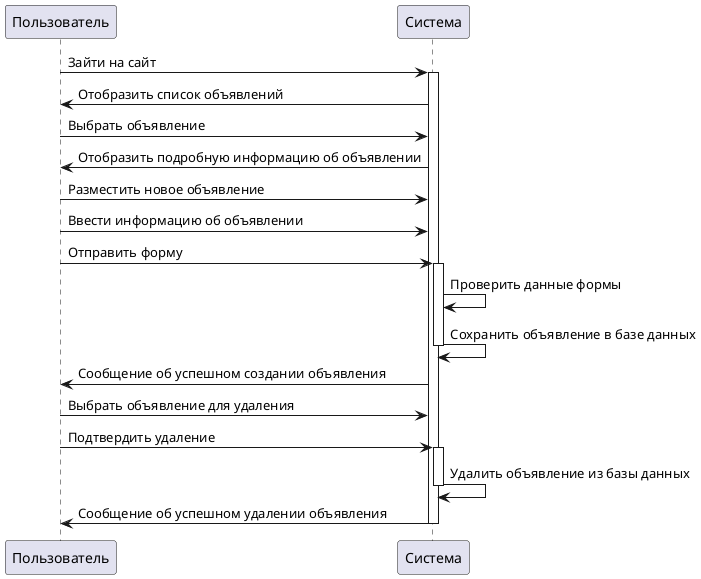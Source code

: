 @startuml
participant Пользователь
participant Система

Пользователь->Система: Зайти на сайт
activate Система
Система->Пользователь: Отобразить список объявлений
Пользователь->Система: Выбрать объявление
Система->Пользователь: Отобразить подробную информацию об объявлении
Пользователь->Система: Разместить новое объявление
Пользователь->Система: Ввести информацию об объявлении
Пользователь->Система: Отправить форму
activate Система
Система->Система: Проверить данные формы
Система->Система: Сохранить объявление в базе данных
deactivate Система
Система->Пользователь: Сообщение об успешном создании объявления
Пользователь->Система: Выбрать объявление для удаления
Пользователь->Система: Подтвердить удаление
activate Система
Система->Система: Удалить объявление из базы данных
deactivate Система
Система->Пользователь: Сообщение об успешном удалении объявления
deactivate Система
@enduml
